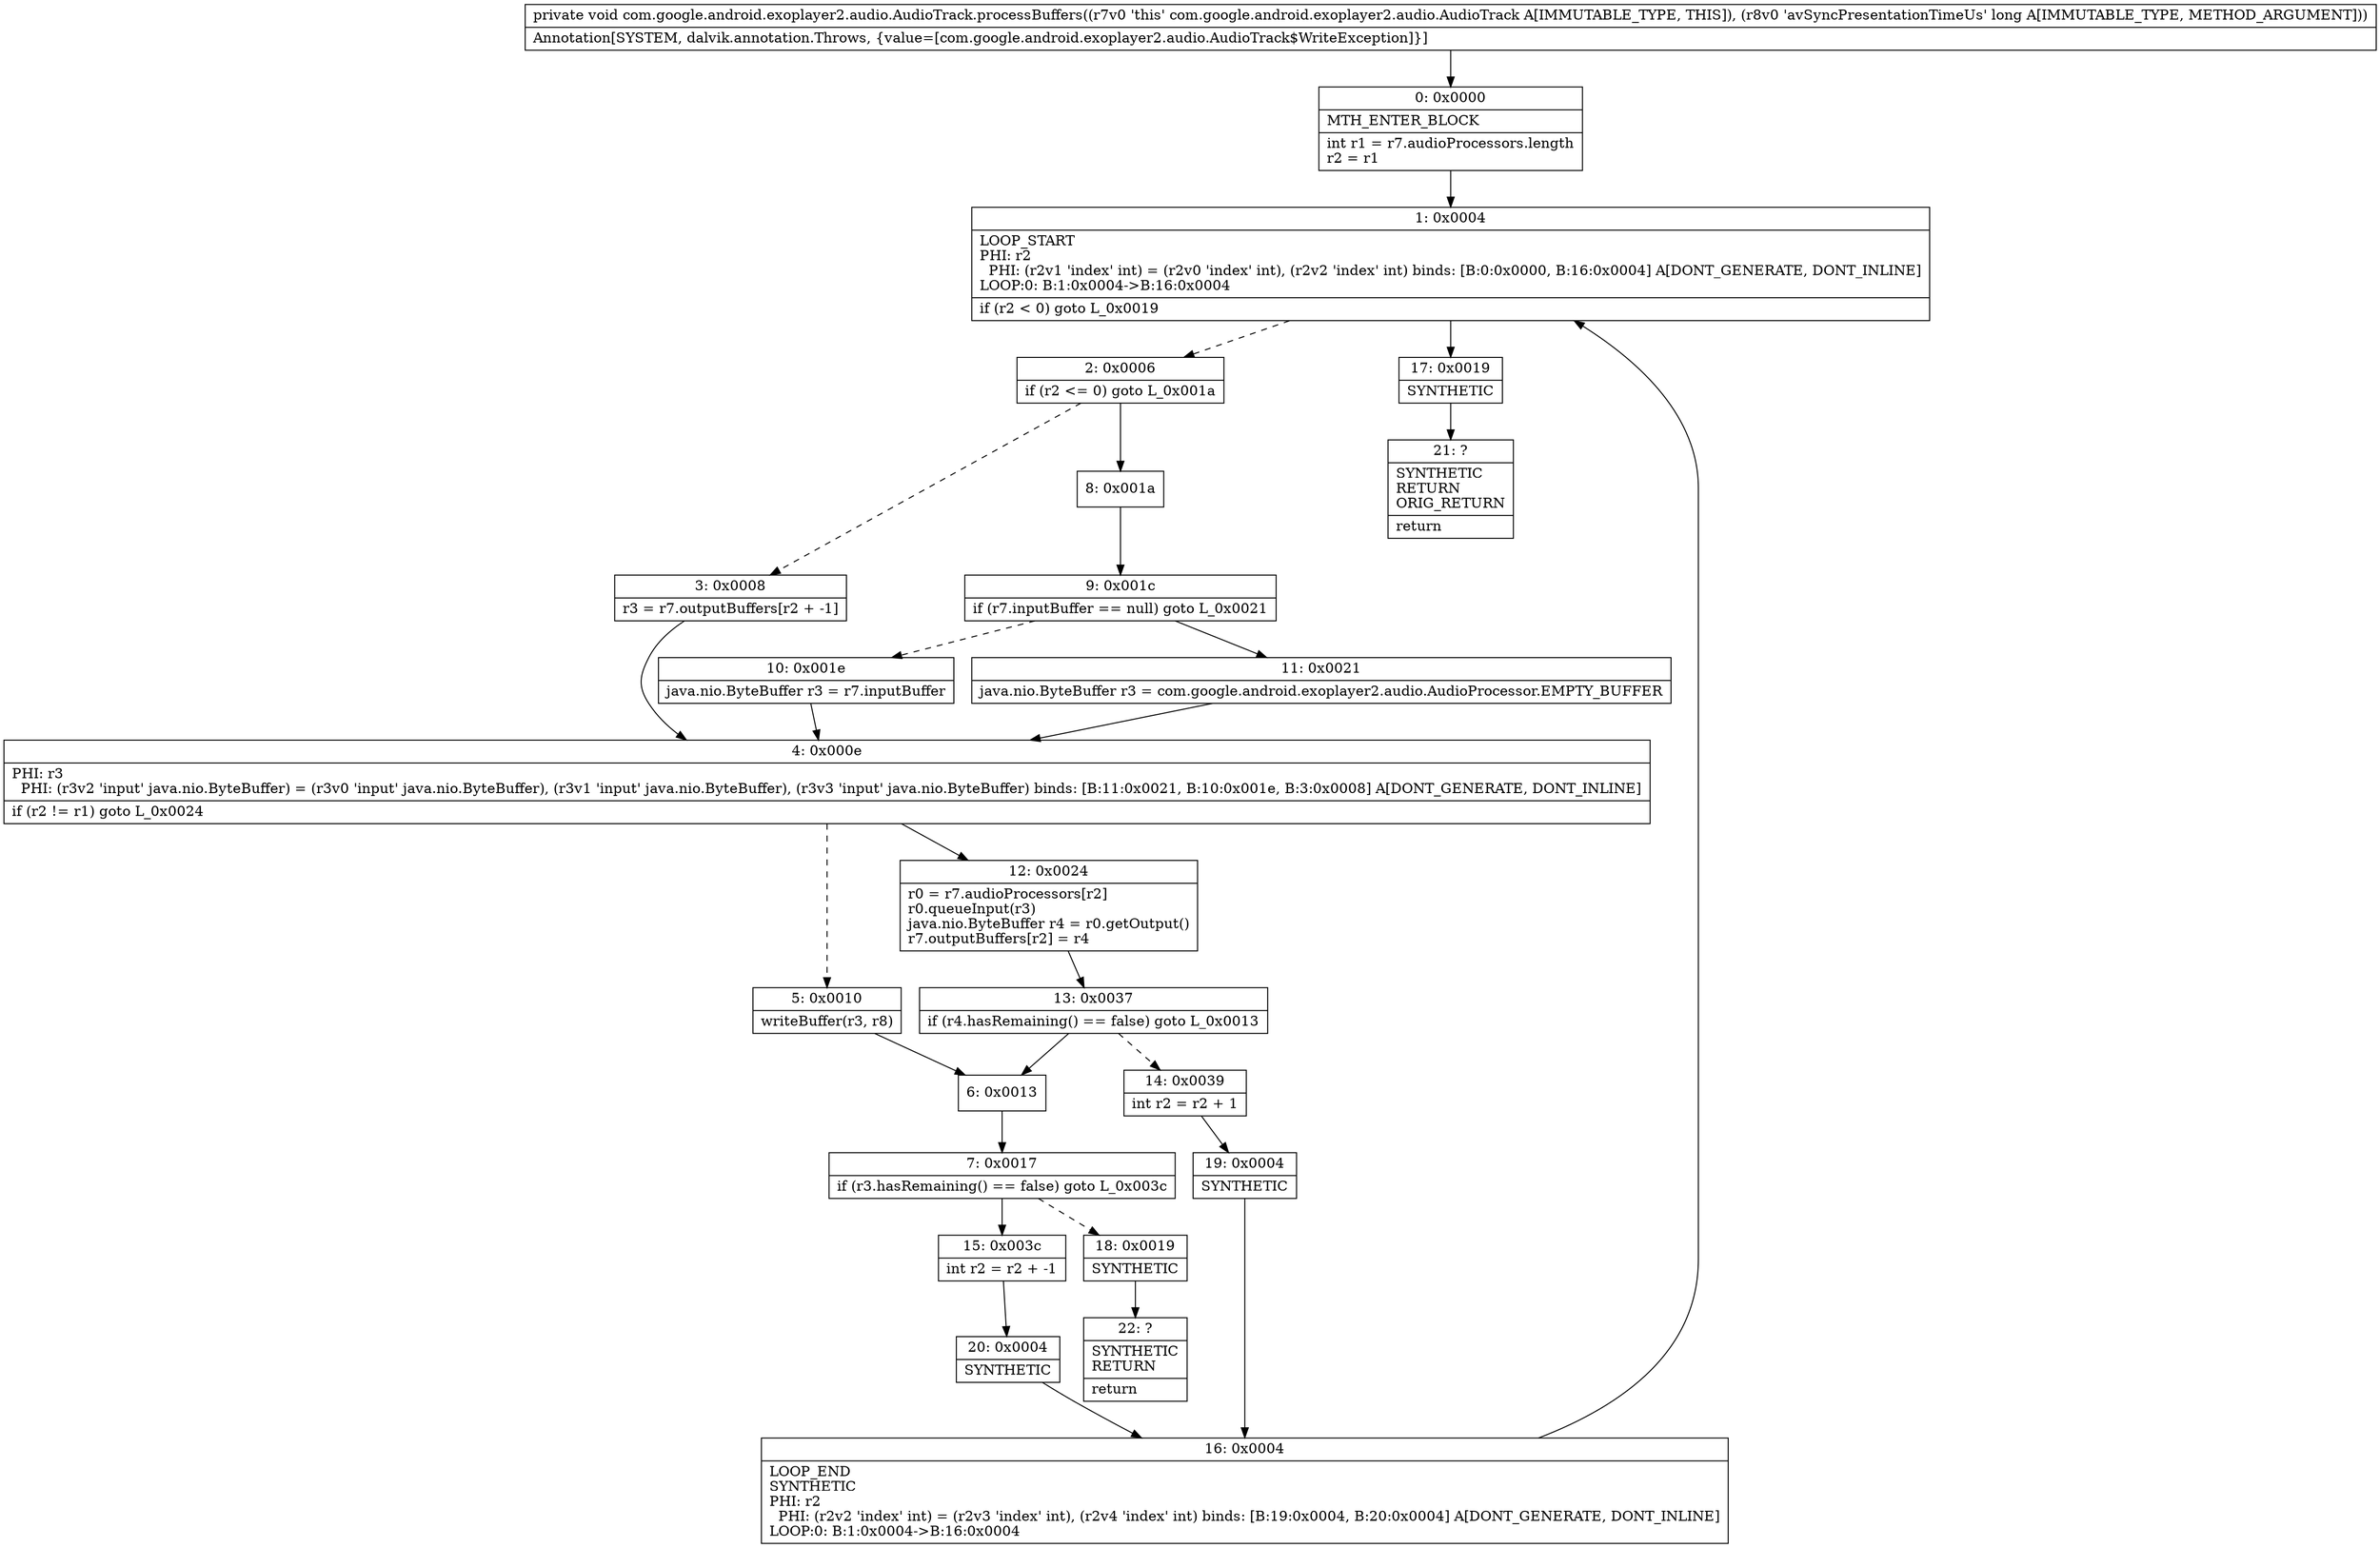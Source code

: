 digraph "CFG forcom.google.android.exoplayer2.audio.AudioTrack.processBuffers(J)V" {
Node_0 [shape=record,label="{0\:\ 0x0000|MTH_ENTER_BLOCK\l|int r1 = r7.audioProcessors.length\lr2 = r1\l}"];
Node_1 [shape=record,label="{1\:\ 0x0004|LOOP_START\lPHI: r2 \l  PHI: (r2v1 'index' int) = (r2v0 'index' int), (r2v2 'index' int) binds: [B:0:0x0000, B:16:0x0004] A[DONT_GENERATE, DONT_INLINE]\lLOOP:0: B:1:0x0004\-\>B:16:0x0004\l|if (r2 \< 0) goto L_0x0019\l}"];
Node_2 [shape=record,label="{2\:\ 0x0006|if (r2 \<= 0) goto L_0x001a\l}"];
Node_3 [shape=record,label="{3\:\ 0x0008|r3 = r7.outputBuffers[r2 + \-1]\l}"];
Node_4 [shape=record,label="{4\:\ 0x000e|PHI: r3 \l  PHI: (r3v2 'input' java.nio.ByteBuffer) = (r3v0 'input' java.nio.ByteBuffer), (r3v1 'input' java.nio.ByteBuffer), (r3v3 'input' java.nio.ByteBuffer) binds: [B:11:0x0021, B:10:0x001e, B:3:0x0008] A[DONT_GENERATE, DONT_INLINE]\l|if (r2 != r1) goto L_0x0024\l}"];
Node_5 [shape=record,label="{5\:\ 0x0010|writeBuffer(r3, r8)\l}"];
Node_6 [shape=record,label="{6\:\ 0x0013}"];
Node_7 [shape=record,label="{7\:\ 0x0017|if (r3.hasRemaining() == false) goto L_0x003c\l}"];
Node_8 [shape=record,label="{8\:\ 0x001a}"];
Node_9 [shape=record,label="{9\:\ 0x001c|if (r7.inputBuffer == null) goto L_0x0021\l}"];
Node_10 [shape=record,label="{10\:\ 0x001e|java.nio.ByteBuffer r3 = r7.inputBuffer\l}"];
Node_11 [shape=record,label="{11\:\ 0x0021|java.nio.ByteBuffer r3 = com.google.android.exoplayer2.audio.AudioProcessor.EMPTY_BUFFER\l}"];
Node_12 [shape=record,label="{12\:\ 0x0024|r0 = r7.audioProcessors[r2]\lr0.queueInput(r3)\ljava.nio.ByteBuffer r4 = r0.getOutput()\lr7.outputBuffers[r2] = r4\l}"];
Node_13 [shape=record,label="{13\:\ 0x0037|if (r4.hasRemaining() == false) goto L_0x0013\l}"];
Node_14 [shape=record,label="{14\:\ 0x0039|int r2 = r2 + 1\l}"];
Node_15 [shape=record,label="{15\:\ 0x003c|int r2 = r2 + \-1\l}"];
Node_16 [shape=record,label="{16\:\ 0x0004|LOOP_END\lSYNTHETIC\lPHI: r2 \l  PHI: (r2v2 'index' int) = (r2v3 'index' int), (r2v4 'index' int) binds: [B:19:0x0004, B:20:0x0004] A[DONT_GENERATE, DONT_INLINE]\lLOOP:0: B:1:0x0004\-\>B:16:0x0004\l}"];
Node_17 [shape=record,label="{17\:\ 0x0019|SYNTHETIC\l}"];
Node_18 [shape=record,label="{18\:\ 0x0019|SYNTHETIC\l}"];
Node_19 [shape=record,label="{19\:\ 0x0004|SYNTHETIC\l}"];
Node_20 [shape=record,label="{20\:\ 0x0004|SYNTHETIC\l}"];
Node_21 [shape=record,label="{21\:\ ?|SYNTHETIC\lRETURN\lORIG_RETURN\l|return\l}"];
Node_22 [shape=record,label="{22\:\ ?|SYNTHETIC\lRETURN\l|return\l}"];
MethodNode[shape=record,label="{private void com.google.android.exoplayer2.audio.AudioTrack.processBuffers((r7v0 'this' com.google.android.exoplayer2.audio.AudioTrack A[IMMUTABLE_TYPE, THIS]), (r8v0 'avSyncPresentationTimeUs' long A[IMMUTABLE_TYPE, METHOD_ARGUMENT]))  | Annotation[SYSTEM, dalvik.annotation.Throws, \{value=[com.google.android.exoplayer2.audio.AudioTrack$WriteException]\}]\l}"];
MethodNode -> Node_0;
Node_0 -> Node_1;
Node_1 -> Node_2[style=dashed];
Node_1 -> Node_17;
Node_2 -> Node_3[style=dashed];
Node_2 -> Node_8;
Node_3 -> Node_4;
Node_4 -> Node_5[style=dashed];
Node_4 -> Node_12;
Node_5 -> Node_6;
Node_6 -> Node_7;
Node_7 -> Node_15;
Node_7 -> Node_18[style=dashed];
Node_8 -> Node_9;
Node_9 -> Node_10[style=dashed];
Node_9 -> Node_11;
Node_10 -> Node_4;
Node_11 -> Node_4;
Node_12 -> Node_13;
Node_13 -> Node_6;
Node_13 -> Node_14[style=dashed];
Node_14 -> Node_19;
Node_15 -> Node_20;
Node_16 -> Node_1;
Node_17 -> Node_21;
Node_18 -> Node_22;
Node_19 -> Node_16;
Node_20 -> Node_16;
}

